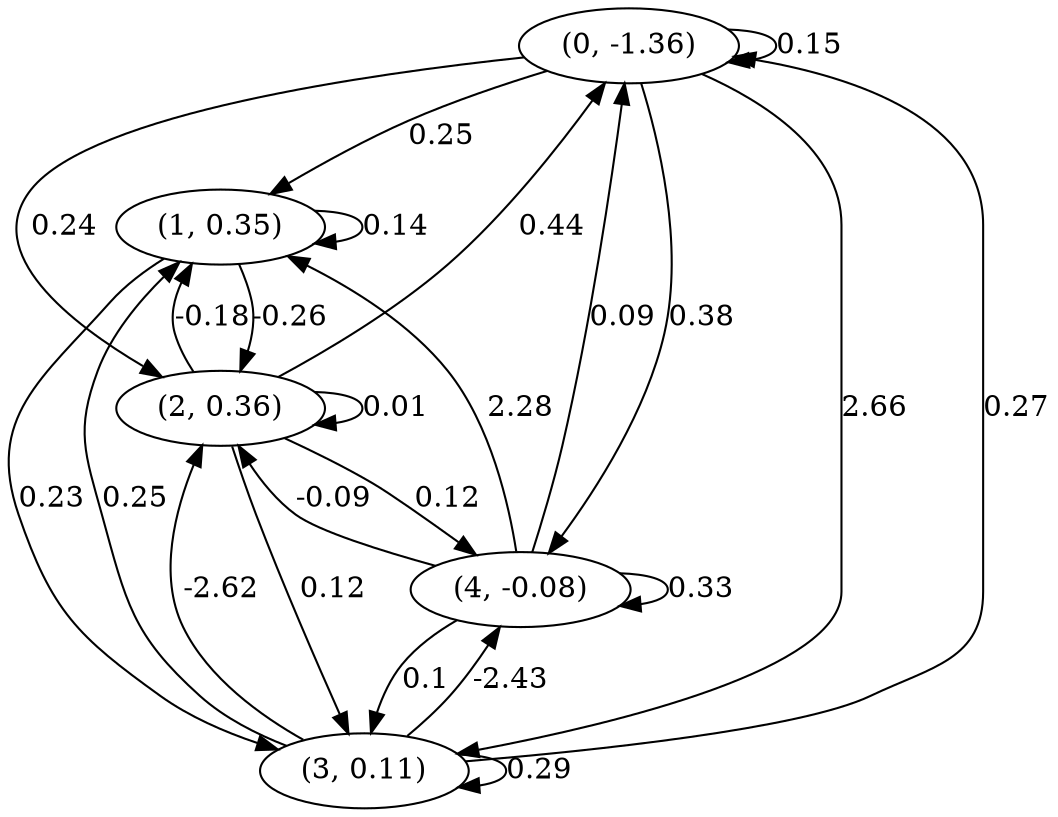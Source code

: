 digraph {
    0 [ label = "(0, -1.36)" ]
    1 [ label = "(1, 0.35)" ]
    2 [ label = "(2, 0.36)" ]
    3 [ label = "(3, 0.11)" ]
    4 [ label = "(4, -0.08)" ]
    0 -> 0 [ label = "0.15" ]
    1 -> 1 [ label = "0.14" ]
    2 -> 2 [ label = "0.01" ]
    3 -> 3 [ label = "0.29" ]
    4 -> 4 [ label = "0.33" ]
    2 -> 0 [ label = "0.44" ]
    3 -> 0 [ label = "0.27" ]
    4 -> 0 [ label = "0.09" ]
    0 -> 1 [ label = "0.25" ]
    2 -> 1 [ label = "-0.18" ]
    3 -> 1 [ label = "0.25" ]
    4 -> 1 [ label = "2.28" ]
    0 -> 2 [ label = "0.24" ]
    1 -> 2 [ label = "-0.26" ]
    3 -> 2 [ label = "-2.62" ]
    4 -> 2 [ label = "-0.09" ]
    0 -> 3 [ label = "2.66" ]
    1 -> 3 [ label = "0.23" ]
    2 -> 3 [ label = "0.12" ]
    4 -> 3 [ label = "0.1" ]
    0 -> 4 [ label = "0.38" ]
    2 -> 4 [ label = "0.12" ]
    3 -> 4 [ label = "-2.43" ]
}

